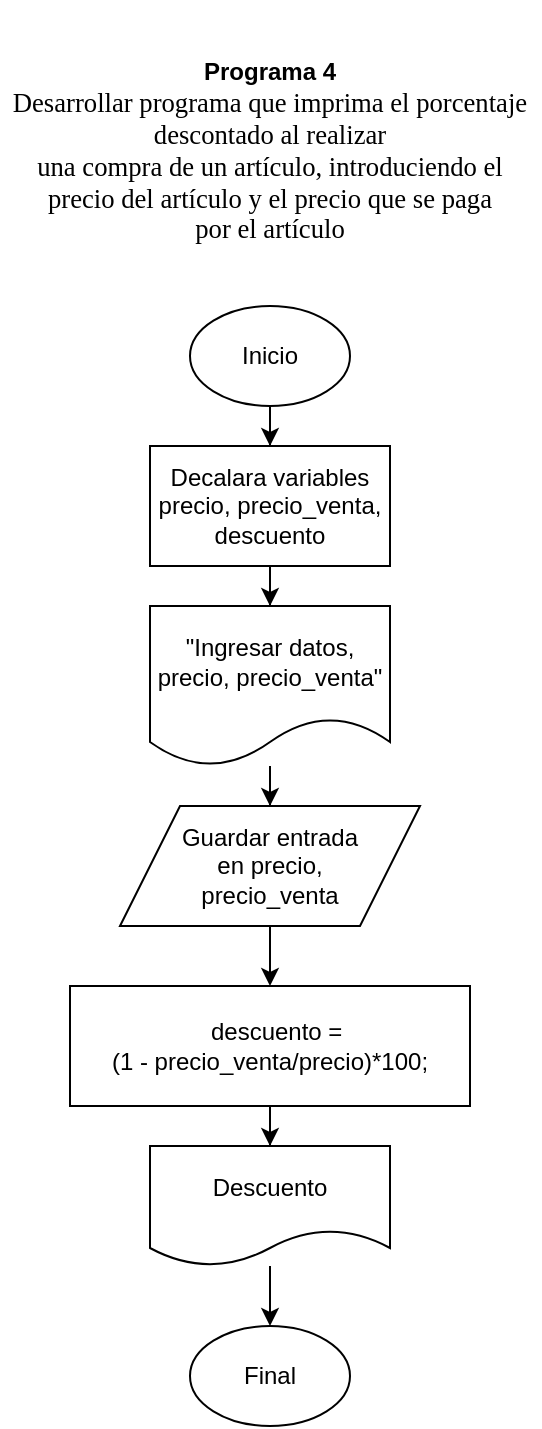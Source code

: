 <mxfile version="11.2.3" type="device" pages="1"><diagram id="ogNjdx5dS7YQPO_m7oIl" name="Page-1"><mxGraphModel dx="946" dy="1657" grid="1" gridSize="10" guides="1" tooltips="1" connect="1" arrows="1" fold="1" page="1" pageScale="1" pageWidth="850" pageHeight="1100" math="0" shadow="0"><root><mxCell id="0"/><mxCell id="1" parent="0"/><mxCell id="tqjpd6KlClGjDnbt1016-10" value="" style="edgeStyle=orthogonalEdgeStyle;rounded=0;orthogonalLoop=1;jettySize=auto;html=1;" edge="1" parent="1" source="tqjpd6KlClGjDnbt1016-1" target="tqjpd6KlClGjDnbt1016-5"><mxGeometry relative="1" as="geometry"/></mxCell><mxCell id="tqjpd6KlClGjDnbt1016-1" value="Inicio" style="ellipse;whiteSpace=wrap;html=1;" vertex="1" parent="1"><mxGeometry x="140" y="10" width="80" height="50" as="geometry"/></mxCell><mxCell id="tqjpd6KlClGjDnbt1016-3" value="Final" style="ellipse;whiteSpace=wrap;html=1;" vertex="1" parent="1"><mxGeometry x="140" y="520" width="80" height="50" as="geometry"/></mxCell><mxCell id="tqjpd6KlClGjDnbt1016-13" value="" style="edgeStyle=orthogonalEdgeStyle;rounded=0;orthogonalLoop=1;jettySize=auto;html=1;" edge="1" parent="1" source="tqjpd6KlClGjDnbt1016-4" target="tqjpd6KlClGjDnbt1016-8"><mxGeometry relative="1" as="geometry"/></mxCell><mxCell id="tqjpd6KlClGjDnbt1016-4" value="&lt;div&gt;Guardar entrada &lt;br&gt;&lt;/div&gt;&lt;div&gt;en precio, &lt;br&gt;&lt;/div&gt;&lt;div&gt;precio_venta&lt;br&gt;&lt;/div&gt;" style="shape=parallelogram;perimeter=parallelogramPerimeter;whiteSpace=wrap;html=1;" vertex="1" parent="1"><mxGeometry x="105" y="260" width="150" height="60" as="geometry"/></mxCell><mxCell id="tqjpd6KlClGjDnbt1016-11" value="" style="edgeStyle=orthogonalEdgeStyle;rounded=0;orthogonalLoop=1;jettySize=auto;html=1;" edge="1" parent="1" source="tqjpd6KlClGjDnbt1016-5" target="tqjpd6KlClGjDnbt1016-6"><mxGeometry relative="1" as="geometry"/></mxCell><mxCell id="tqjpd6KlClGjDnbt1016-5" value="Decalara variables precio, precio_venta, descuento" style="rounded=0;whiteSpace=wrap;html=1;" vertex="1" parent="1"><mxGeometry x="120" y="80" width="120" height="60" as="geometry"/></mxCell><mxCell id="tqjpd6KlClGjDnbt1016-12" value="" style="edgeStyle=orthogonalEdgeStyle;rounded=0;orthogonalLoop=1;jettySize=auto;html=1;" edge="1" parent="1" source="tqjpd6KlClGjDnbt1016-6" target="tqjpd6KlClGjDnbt1016-4"><mxGeometry relative="1" as="geometry"/></mxCell><mxCell id="tqjpd6KlClGjDnbt1016-6" value="&quot;Ingresar datos, precio, precio_venta&quot;" style="shape=document;whiteSpace=wrap;html=1;boundedLbl=1;" vertex="1" parent="1"><mxGeometry x="120" y="160" width="120" height="80" as="geometry"/></mxCell><mxCell id="tqjpd6KlClGjDnbt1016-14" value="" style="edgeStyle=orthogonalEdgeStyle;rounded=0;orthogonalLoop=1;jettySize=auto;html=1;" edge="1" parent="1" source="tqjpd6KlClGjDnbt1016-8" target="tqjpd6KlClGjDnbt1016-9"><mxGeometry relative="1" as="geometry"/></mxCell><mxCell id="tqjpd6KlClGjDnbt1016-8" value="&lt;div&gt;&amp;nbsp; descuento = &lt;br&gt;&lt;/div&gt;&lt;div&gt;(1 - precio_venta/precio)*100;&lt;/div&gt;" style="rounded=0;whiteSpace=wrap;html=1;" vertex="1" parent="1"><mxGeometry x="80" y="350" width="200" height="60" as="geometry"/></mxCell><mxCell id="tqjpd6KlClGjDnbt1016-15" value="" style="edgeStyle=orthogonalEdgeStyle;rounded=0;orthogonalLoop=1;jettySize=auto;html=1;" edge="1" parent="1" source="tqjpd6KlClGjDnbt1016-9" target="tqjpd6KlClGjDnbt1016-3"><mxGeometry relative="1" as="geometry"/></mxCell><mxCell id="tqjpd6KlClGjDnbt1016-9" value="Descuento" style="shape=document;whiteSpace=wrap;html=1;boundedLbl=1;" vertex="1" parent="1"><mxGeometry x="120" y="430" width="120" height="60" as="geometry"/></mxCell><mxCell id="tqjpd6KlClGjDnbt1016-20" value="&lt;br&gt;&#9;&#9;&lt;br&gt;&#9;&lt;b&gt;Programa 4&lt;/b&gt;&lt;br&gt;&#9;&lt;span style=&quot;font-size: 10.0pt ; font-family: &amp;#34;arialmt&amp;#34;&quot;&gt;Desarrollar programa que imprima el porcentaje descontado al realizar&lt;/span&gt;&lt;br&gt;&lt;div class=&quot;page&quot; title=&quot;Page 1&quot;&gt;&lt;span style=&quot;font-size: 10.0pt ; font-family: &amp;#34;arialmt&amp;#34;&quot;&gt;&lt;/span&gt;&lt;span style=&quot;font-size: 10.0pt ; font-family: &amp;#34;arialmt&amp;#34;&quot;&gt;una compra de un artículo, introduciendo el precio del artículo y el precio que se paga&lt;/span&gt;&lt;br&gt;&lt;span style=&quot;font-size: 10.0pt ; font-family: &amp;#34;arialmt&amp;#34;&quot;&gt;por el artículo&lt;br&gt;&lt;/span&gt;&lt;div class=&quot;layoutArea&quot;&gt;&lt;br&gt;&#9;&#9;&#9;&lt;/div&gt;&lt;br&gt;&#9;&#9;&lt;/div&gt;&lt;br&gt;&#9;" style="text;html=1;strokeColor=none;fillColor=none;align=center;verticalAlign=middle;whiteSpace=wrap;rounded=0;" vertex="1" parent="1"><mxGeometry x="45" y="-70" width="270" height="20" as="geometry"/></mxCell></root></mxGraphModel></diagram></mxfile>